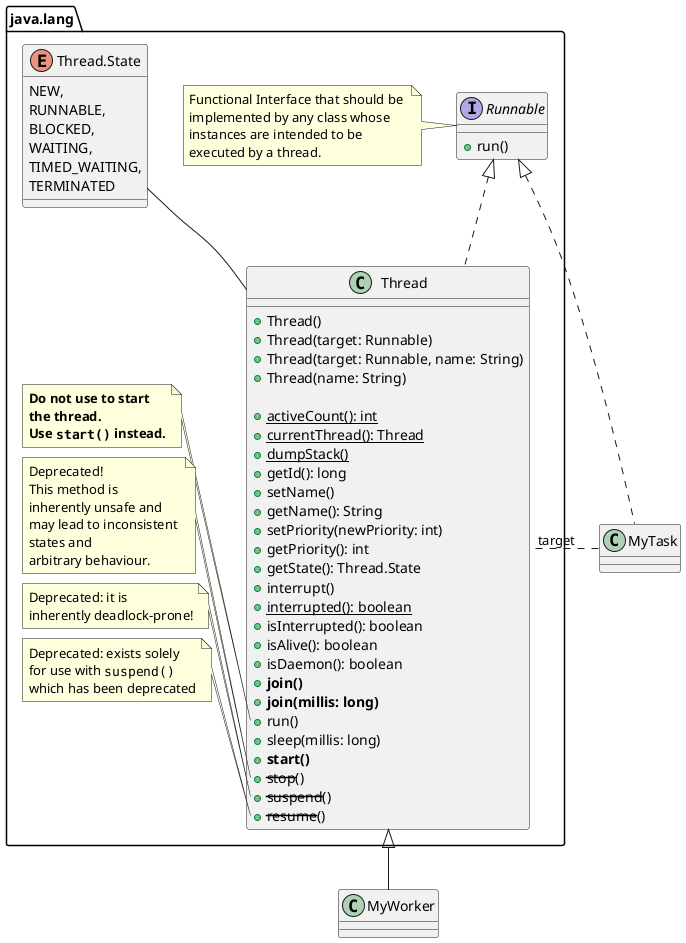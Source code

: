 @startuml thread-api

set namespaceSeparator none

package java.lang {
    interface Runnable {
        +run()
    }

    note left of Runnable: Functional Interface that should be \nimplemented by any class whose \ninstances are intended to be \nexecuted by a thread.

    class Thread implements Runnable {
        +Thread()
        +Thread(target: Runnable)
        +Thread(target: Runnable, name: String)
        +Thread(name: String)
        
        {static} +activeCount(): int
        {static} +currentThread(): Thread
        {static} +dumpStack()
        +getId(): long
        +setName()
        +getName(): String
        +setPriority(newPriority: int)
        +getPriority(): int
        +getState(): Thread.State
        +interrupt()
        {static} +interrupted(): boolean
        +isInterrupted(): boolean
        +isAlive(): boolean
        +isDaemon(): boolean
        +**join()**
        +**join(millis: long)**
        +run()
        +sleep(millis: long)
        +**start()**
        +--stop--()
        +--suspend--()
        +--resume--()
    }

    note left of Thread::"run()"
        **Do not use to start**
        **the thread.**
        **Use ""start()"" instead.**
    end note
    note left of Thread::"--stop--()"
        Deprecated! 
        This method is 
        inherently unsafe and 
        may lead to inconsistent 
        states and 
        arbitrary behaviour.
    end note
    note left of Thread::"--suspend--()"
        Deprecated: it is 
        inherently deadlock-prone!
    end note
    note left of Thread::"--resume--()"
        Deprecated: exists solely 
        for use with ""suspend()"" 
        which has been deprecated
    end note

    enum Thread.State {
        NEW,
        RUNNABLE,
        BLOCKED,
        WAITING,
        TIMED_WAITING,
        TERMINATED
    }

    Thread -up- Thread.State
}

class MyWorker extends Thread
class MyTask implements Runnable
MyTask ... "target" Thread

@enduml